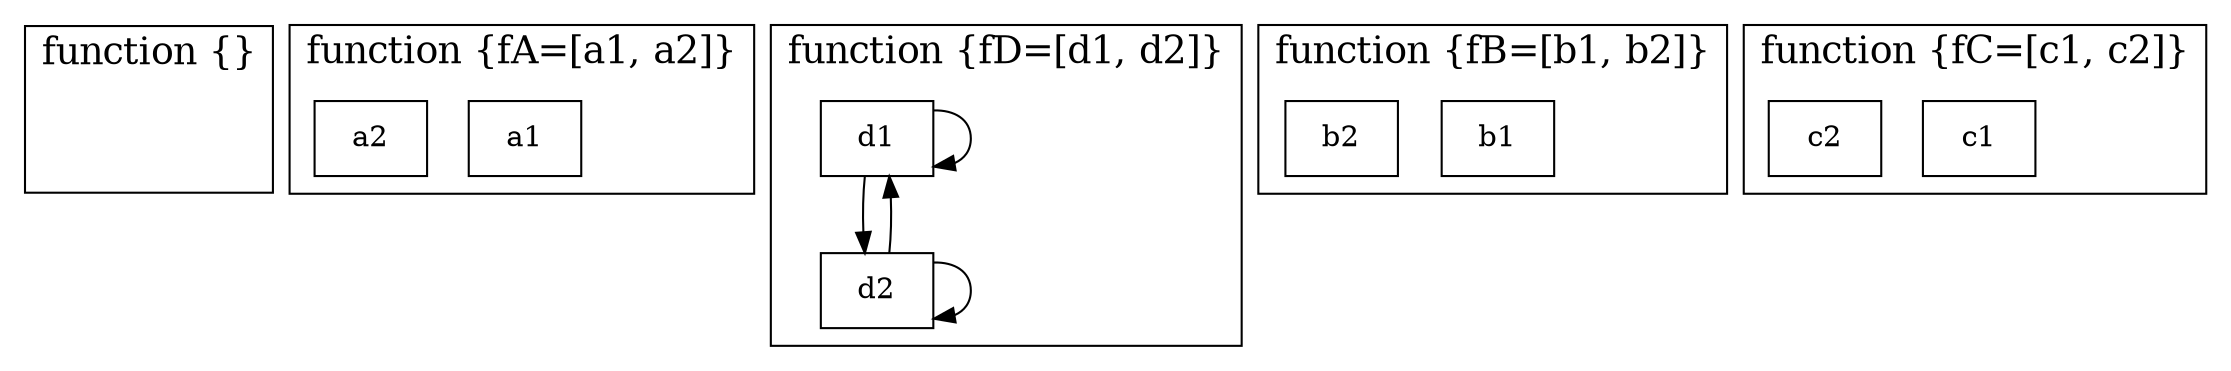 digraph{
compound=true
subgraph cluster0 {
label="function {}";
labelloc="t";
fontsize=18;
rankdir="TD"
BB_entry1 [shape=none,label=""];
}
subgraph cluster1 {
label="function {fA=[a1, a2]}";
labelloc="t";
fontsize=18;
rankdir="TD"
BB_entry2 [shape=none,label=""];
BB0 [shape=record label="a1" ]
BB1 [shape=record label="a2" ]
}
subgraph cluster2 {
label="function {fD=[d1, d2]}";
labelloc="t";
fontsize=18;
rankdir="TD"
BB_entry3 [shape=none,label=""];
BB2 [shape=record label="d1" ]
BB3 [shape=record label="d2" ]
BB2 -> BB2
BB2 -> BB3
BB3 -> BB2
BB3 -> BB3
}
subgraph cluster3 {
label="function {fB=[b1, b2]}";
labelloc="t";
fontsize=18;
rankdir="TD"
BB_entry4 [shape=none,label=""];
BB4 [shape=record label="b1" ]
BB5 [shape=record label="b2" ]
}
subgraph cluster4 {
label="function {fC=[c1, c2]}";
labelloc="t";
fontsize=18;
rankdir="TD"
BB_entry5 [shape=none,label=""];
BB6 [shape=record label="c1" ]
BB7 [shape=record label="c2" ]
}
}